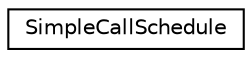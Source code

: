 digraph "Graphical Class Hierarchy"
{
  edge [fontname="Helvetica",fontsize="10",labelfontname="Helvetica",labelfontsize="10"];
  node [fontname="Helvetica",fontsize="10",shape=record];
  rankdir="LR";
  Node1 [label="SimpleCallSchedule",height=0.2,width=0.4,color="black", fillcolor="white", style="filled",URL="$class_simple_call_schedule.html"];
}
